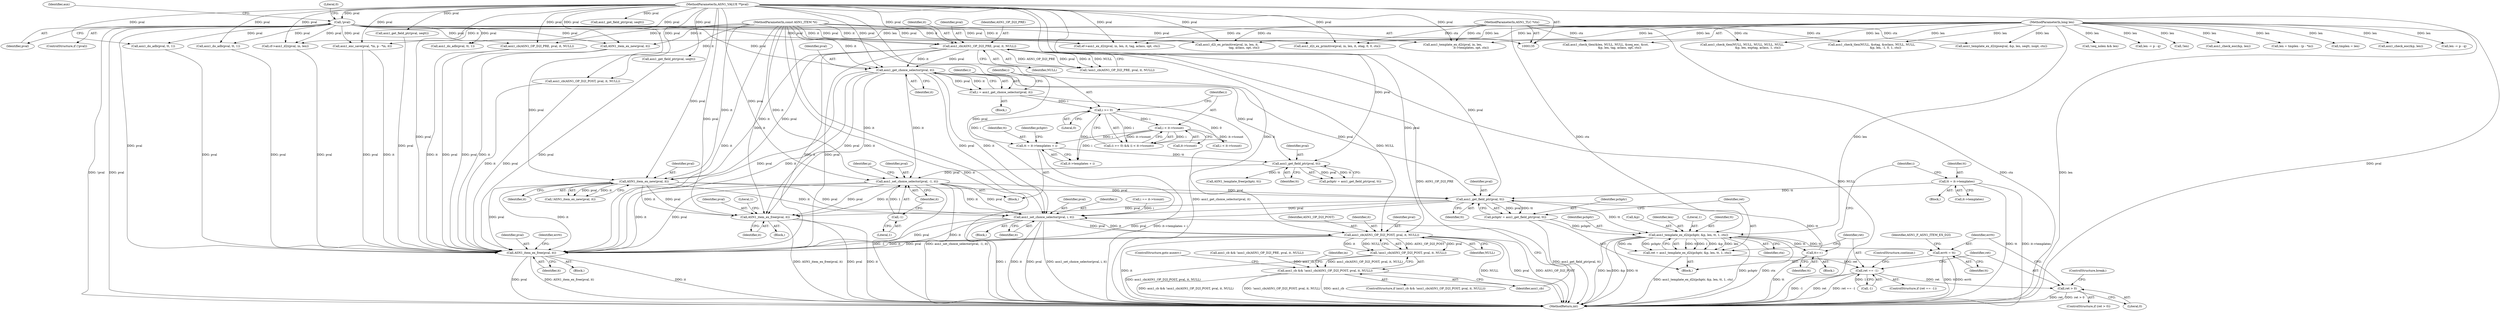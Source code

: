 digraph "0_openssl_cc598f321fbac9c04da5766243ed55d55948637d@pointer" {
"1000542" [label="(Call,asn1_get_field_ptr(pval, tt))"];
"1000499" [label="(Call,asn1_set_choice_selector(pval, -1, it))"];
"1000493" [label="(Call,asn1_get_field_ptr(pval, tt))"];
"1000470" [label="(Call,asn1_get_choice_selector(pval, it))"];
"1000187" [label="(Call,!pval)"];
"1000136" [label="(MethodParameterIn,ASN1_VALUE **pval)"];
"1000458" [label="(Call,asn1_cb(ASN1_OP_D2I_PRE, pval, it, NULL))"];
"1000139" [label="(MethodParameterIn,const ASN1_ITEM *it)"];
"1000484" [label="(Call,tt = it->templates + i)"];
"1000475" [label="(Call,i >= 0)"];
"1000468" [label="(Call,i = asn1_get_choice_selector(pval, it))"];
"1000478" [label="(Call,i < it->tcount)"];
"1000501" [label="(Call,-1)"];
"1000507" [label="(Call,ASN1_item_ex_new(pval, it))"];
"1000524" [label="(Call,tt = it->templates)"];
"1000537" [label="(Call,tt++)"];
"1000547" [label="(Call,asn1_template_ex_d2i(pchptr, &p, len, tt, 1, ctx))"];
"1000540" [label="(Call,pchptr = asn1_get_field_ptr(pval, tt))"];
"1000542" [label="(Call,asn1_get_field_ptr(pval, tt))"];
"1000138" [label="(MethodParameterIn,long len)"];
"1000143" [label="(MethodParameterIn,ASN1_TLC *ctx)"];
"1000583" [label="(Call,ASN1_item_ex_free(pval, it))"];
"1000593" [label="(Call,asn1_set_choice_selector(pval, i, it))"];
"1000601" [label="(Call,asn1_cb(ASN1_OP_D2I_POST, pval, it, NULL))"];
"1000600" [label="(Call,!asn1_cb(ASN1_OP_D2I_POST, pval, it, NULL))"];
"1000598" [label="(Call,asn1_cb && !asn1_cb(ASN1_OP_D2I_POST, pval, it, NULL))"];
"1001006" [label="(Call,ASN1_item_ex_free(pval, it))"];
"1000545" [label="(Call,ret = asn1_template_ex_d2i(pchptr, &p, len, tt, 1, ctx))"];
"1000556" [label="(Call,ret == -1)"];
"1000562" [label="(Call,ret > 0)"];
"1000566" [label="(Call,errtt = tt)"];
"1000500" [label="(Identifier,pval)"];
"1000484" [label="(Call,tt = it->templates + i)"];
"1000566" [label="(Call,errtt = tt)"];
"1000363" [label="(Call,asn1_check_tlen(NULL, NULL, NULL, NULL, NULL,\n                                  &p, len, exptag, aclass, 1, ctx))"];
"1000468" [label="(Call,i = asn1_get_choice_selector(pval, it))"];
"1000570" [label="(Identifier,ASN1_F_ASN1_ITEM_EX_D2I)"];
"1000549" [label="(Call,&p)"];
"1000462" [label="(Identifier,NULL)"];
"1000251" [label="(Call,asn1_check_tlen(NULL, &otag, &oclass, NULL, NULL,\n                              &p, len, -1, 0, 1, ctx))"];
"1000909" [label="(Call,!seq_nolen && len)"];
"1000472" [label="(Identifier,it)"];
"1000478" [label="(Call,i < it->tcount)"];
"1000541" [label="(Identifier,pchptr)"];
"1000471" [label="(Identifier,pval)"];
"1000458" [label="(Call,asn1_cb(ASN1_OP_D2I_PRE, pval, it, NULL))"];
"1000546" [label="(Identifier,ret)"];
"1000486" [label="(Call,it->templates + i)"];
"1000193" [label="(Identifier,aux)"];
"1000794" [label="(Call,asn1_do_adb(pval, tt, 1))"];
"1000567" [label="(Identifier,errtt)"];
"1000605" [label="(Identifier,NULL)"];
"1000560" [label="(ControlStructure,continue;)"];
"1000544" [label="(Identifier,tt)"];
"1000719" [label="(Call,asn1_cb(ASN1_OP_D2I_PRE, pval, it, NULL))"];
"1000828" [label="(Call,len -= p - q)"];
"1000551" [label="(Identifier,len)"];
"1000543" [label="(Identifier,pval)"];
"1000808" [label="(Call,!len)"];
"1000455" [label="(Call,asn1_cb && !asn1_cb(ASN1_OP_D2I_PRE, pval, it, NULL))"];
"1000804" [label="(Call,asn1_get_field_ptr(pval, seqtt))"];
"1000477" [label="(Literal,0)"];
"1000502" [label="(Literal,1)"];
"1000951" [label="(Call,asn1_get_field_ptr(pval, seqtt))"];
"1000602" [label="(Identifier,ASN1_OP_D2I_POST)"];
"1000555" [label="(ControlStructure,if (ret == -1))"];
"1000863" [label="(Call,asn1_template_ex_d2i(pseqval, &p, len, seqtt, isopt, ctx))"];
"1000516" [label="(Identifier,p)"];
"1001007" [label="(Identifier,pval)"];
"1000491" [label="(Call,pchptr = asn1_get_field_ptr(pval, tt))"];
"1000520" [label="(Block,)"];
"1000538" [label="(Identifier,tt)"];
"1000558" [label="(Call,-1)"];
"1000469" [label="(Identifier,i)"];
"1000475" [label="(Call,i >= 0)"];
"1000899" [label="(Call,asn1_check_eoc(&p, len))"];
"1001008" [label="(Identifier,it)"];
"1000557" [label="(Identifier,ret)"];
"1000982" [label="(Call,asn1_cb(ASN1_OP_D2I_POST, pval, it, NULL))"];
"1000470" [label="(Call,asn1_get_choice_selector(pval, it))"];
"1000542" [label="(Call,asn1_get_field_ptr(pval, tt))"];
"1001006" [label="(Call,ASN1_item_ex_free(pval, it))"];
"1000324" [label="(Call,ef->asn1_ex_d2i(pval, in, len, it, tag, aclass, opt, ctx))"];
"1000582" [label="(Block,)"];
"1000678" [label="(Call,len = tmplen - (p - *in))"];
"1000204" [label="(Block,)"];
"1000757" [label="(Call,asn1_do_adb(pval, tt, 1))"];
"1000593" [label="(Call,asn1_set_choice_selector(pval, i, it))"];
"1000234" [label="(Call,asn1_d2i_ex_primitive(pval, in, len, it,\n                                     tag, aclass, opt, ctx))"];
"1000474" [label="(Call,(i >= 0) && (i < it->tcount))"];
"1000188" [label="(Identifier,pval)"];
"1000460" [label="(Identifier,pval)"];
"1000507" [label="(Call,ASN1_item_ex_new(pval, it))"];
"1000501" [label="(Call,-1)"];
"1000499" [label="(Call,asn1_set_choice_selector(pval, -1, it))"];
"1000432" [label="(Call,cf->asn1_d2i(pval, in, len))"];
"1000459" [label="(Identifier,ASN1_OP_D2I_PRE)"];
"1000143" [label="(MethodParameterIn,ASN1_TLC *ctx)"];
"1000600" [label="(Call,!asn1_cb(ASN1_OP_D2I_POST, pval, it, NULL))"];
"1000503" [label="(Identifier,it)"];
"1000584" [label="(Identifier,pval)"];
"1000483" [label="(Block,)"];
"1000563" [label="(Identifier,ret)"];
"1000457" [label="(Call,!asn1_cb(ASN1_OP_D2I_PRE, pval, it, NULL))"];
"1000138" [label="(MethodParameterIn,long len)"];
"1000565" [label="(ControlStructure,break;)"];
"1000554" [label="(Identifier,ctx)"];
"1000583" [label="(Call,ASN1_item_ex_free(pval, it))"];
"1000553" [label="(Literal,1)"];
"1000537" [label="(Call,tt++)"];
"1000588" [label="(Literal,1)"];
"1000545" [label="(Call,ret = asn1_template_ex_d2i(pchptr, &p, len, tt, 1, ctx))"];
"1000539" [label="(Block,)"];
"1000619" [label="(Call,tmplen = len)"];
"1000552" [label="(Identifier,tt)"];
"1000598" [label="(Call,asn1_cb && !asn1_cb(ASN1_OP_D2I_POST, pval, it, NULL))"];
"1000308" [label="(Call,asn1_d2i_ex_primitive(pval, in, len, it, otag, 0, 0, ctx))"];
"1000493" [label="(Call,asn1_get_field_ptr(pval, tt))"];
"1000496" [label="(Call,ASN1_template_free(pchptr, tt))"];
"1000495" [label="(Identifier,tt)"];
"1000494" [label="(Identifier,pval)"];
"1000601" [label="(Call,asn1_cb(ASN1_OP_D2I_POST, pval, it, NULL))"];
"1000530" [label="(Identifier,i)"];
"1000492" [label="(Identifier,pchptr)"];
"1000187" [label="(Call,!pval)"];
"1000564" [label="(Literal,0)"];
"1000547" [label="(Call,asn1_template_ex_d2i(pchptr, &p, len, tt, 1, ctx))"];
"1000479" [label="(Identifier,i)"];
"1000933" [label="(Call,asn1_do_adb(pval, tt, 1))"];
"1000968" [label="(Call,asn1_enc_save(pval, *in, p - *in, it))"];
"1000604" [label="(Identifier,it)"];
"1001010" [label="(Identifier,errtt)"];
"1000509" [label="(Identifier,it)"];
"1000585" [label="(Identifier,it)"];
"1000562" [label="(Call,ret > 0)"];
"1000568" [label="(Identifier,tt)"];
"1000548" [label="(Identifier,pchptr)"];
"1000506" [label="(Call,!ASN1_item_ex_new(pval, it))"];
"1000476" [label="(Identifier,i)"];
"1000815" [label="(Call,asn1_check_eoc(&p, len))"];
"1000603" [label="(Identifier,pval)"];
"1000594" [label="(Identifier,pval)"];
"1000529" [label="(Call,i < it->tcount)"];
"1000190" [label="(Literal,0)"];
"1000556" [label="(Call,ret == -1)"];
"1000595" [label="(Identifier,i)"];
"1000480" [label="(Call,it->tcount)"];
"1000144" [label="(Block,)"];
"1000609" [label="(Identifier,in)"];
"1000526" [label="(Call,it->templates)"];
"1000534" [label="(Block,)"];
"1000186" [label="(ControlStructure,if (!pval))"];
"1000136" [label="(MethodParameterIn,ASN1_VALUE **pval)"];
"1000508" [label="(Identifier,pval)"];
"1000467" [label="(Block,)"];
"1000636" [label="(Call,asn1_check_tlen(&len, NULL, NULL, &seq_eoc, &cst,\n                              &p, len, tag, aclass, opt, ctx))"];
"1000596" [label="(Identifier,it)"];
"1000525" [label="(Identifier,tt)"];
"1000606" [label="(ControlStructure,goto auxerr;)"];
"1000597" [label="(ControlStructure,if (asn1_cb && !asn1_cb(ASN1_OP_D2I_POST, pval, it, NULL)))"];
"1001021" [label="(MethodReturn,int)"];
"1000485" [label="(Identifier,tt)"];
"1000574" [label="(Call,i == it->tcount)"];
"1000763" [label="(Call,asn1_get_field_ptr(pval, seqtt))"];
"1000540" [label="(Call,pchptr = asn1_get_field_ptr(pval, tt))"];
"1000561" [label="(ControlStructure,if (ret > 0))"];
"1000139" [label="(MethodParameterIn,const ASN1_ITEM *it)"];
"1000524" [label="(Call,tt = it->templates)"];
"1000461" [label="(Identifier,it)"];
"1000224" [label="(Call,asn1_template_ex_d2i(pval, in, len,\n                                        it->templates, opt, ctx))"];
"1000890" [label="(Call,len -= p - q)"];
"1000599" [label="(Identifier,asn1_cb)"];
"1000707" [label="(Call,ASN1_item_ex_new(pval, it))"];
"1000542" -> "1000540"  [label="AST: "];
"1000542" -> "1000544"  [label="CFG: "];
"1000543" -> "1000542"  [label="AST: "];
"1000544" -> "1000542"  [label="AST: "];
"1000540" -> "1000542"  [label="CFG: "];
"1000542" -> "1000540"  [label="DDG: pval"];
"1000542" -> "1000540"  [label="DDG: tt"];
"1000499" -> "1000542"  [label="DDG: pval"];
"1000470" -> "1000542"  [label="DDG: pval"];
"1000507" -> "1000542"  [label="DDG: pval"];
"1000136" -> "1000542"  [label="DDG: pval"];
"1000524" -> "1000542"  [label="DDG: tt"];
"1000537" -> "1000542"  [label="DDG: tt"];
"1000542" -> "1000547"  [label="DDG: tt"];
"1000542" -> "1000583"  [label="DDG: pval"];
"1000542" -> "1000593"  [label="DDG: pval"];
"1000542" -> "1001006"  [label="DDG: pval"];
"1000499" -> "1000483"  [label="AST: "];
"1000499" -> "1000503"  [label="CFG: "];
"1000500" -> "1000499"  [label="AST: "];
"1000501" -> "1000499"  [label="AST: "];
"1000503" -> "1000499"  [label="AST: "];
"1000516" -> "1000499"  [label="CFG: "];
"1000499" -> "1001021"  [label="DDG: asn1_set_choice_selector(pval, -1, it)"];
"1000499" -> "1001021"  [label="DDG: -1"];
"1000493" -> "1000499"  [label="DDG: pval"];
"1000136" -> "1000499"  [label="DDG: pval"];
"1000501" -> "1000499"  [label="DDG: 1"];
"1000470" -> "1000499"  [label="DDG: it"];
"1000139" -> "1000499"  [label="DDG: it"];
"1000499" -> "1000583"  [label="DDG: pval"];
"1000499" -> "1000583"  [label="DDG: it"];
"1000499" -> "1000593"  [label="DDG: pval"];
"1000499" -> "1000593"  [label="DDG: it"];
"1000499" -> "1001006"  [label="DDG: pval"];
"1000499" -> "1001006"  [label="DDG: it"];
"1000493" -> "1000491"  [label="AST: "];
"1000493" -> "1000495"  [label="CFG: "];
"1000494" -> "1000493"  [label="AST: "];
"1000495" -> "1000493"  [label="AST: "];
"1000491" -> "1000493"  [label="CFG: "];
"1000493" -> "1000491"  [label="DDG: pval"];
"1000493" -> "1000491"  [label="DDG: tt"];
"1000470" -> "1000493"  [label="DDG: pval"];
"1000136" -> "1000493"  [label="DDG: pval"];
"1000484" -> "1000493"  [label="DDG: tt"];
"1000493" -> "1000496"  [label="DDG: tt"];
"1000470" -> "1000468"  [label="AST: "];
"1000470" -> "1000472"  [label="CFG: "];
"1000471" -> "1000470"  [label="AST: "];
"1000472" -> "1000470"  [label="AST: "];
"1000468" -> "1000470"  [label="CFG: "];
"1000470" -> "1000468"  [label="DDG: pval"];
"1000470" -> "1000468"  [label="DDG: it"];
"1000187" -> "1000470"  [label="DDG: pval"];
"1000458" -> "1000470"  [label="DDG: pval"];
"1000458" -> "1000470"  [label="DDG: it"];
"1000136" -> "1000470"  [label="DDG: pval"];
"1000139" -> "1000470"  [label="DDG: it"];
"1000470" -> "1000583"  [label="DDG: pval"];
"1000470" -> "1000583"  [label="DDG: it"];
"1000470" -> "1000593"  [label="DDG: pval"];
"1000470" -> "1000593"  [label="DDG: it"];
"1000470" -> "1001006"  [label="DDG: pval"];
"1000470" -> "1001006"  [label="DDG: it"];
"1000187" -> "1000186"  [label="AST: "];
"1000187" -> "1000188"  [label="CFG: "];
"1000188" -> "1000187"  [label="AST: "];
"1000190" -> "1000187"  [label="CFG: "];
"1000193" -> "1000187"  [label="CFG: "];
"1000187" -> "1001021"  [label="DDG: pval"];
"1000187" -> "1001021"  [label="DDG: !pval"];
"1000136" -> "1000187"  [label="DDG: pval"];
"1000187" -> "1000224"  [label="DDG: pval"];
"1000187" -> "1000234"  [label="DDG: pval"];
"1000187" -> "1000308"  [label="DDG: pval"];
"1000187" -> "1000324"  [label="DDG: pval"];
"1000187" -> "1000432"  [label="DDG: pval"];
"1000187" -> "1000458"  [label="DDG: pval"];
"1000187" -> "1000507"  [label="DDG: pval"];
"1000187" -> "1000707"  [label="DDG: pval"];
"1000187" -> "1000719"  [label="DDG: pval"];
"1000187" -> "1000757"  [label="DDG: pval"];
"1000187" -> "1000794"  [label="DDG: pval"];
"1000187" -> "1000933"  [label="DDG: pval"];
"1000187" -> "1000968"  [label="DDG: pval"];
"1000187" -> "1001006"  [label="DDG: pval"];
"1000136" -> "1000135"  [label="AST: "];
"1000136" -> "1001021"  [label="DDG: pval"];
"1000136" -> "1000224"  [label="DDG: pval"];
"1000136" -> "1000234"  [label="DDG: pval"];
"1000136" -> "1000308"  [label="DDG: pval"];
"1000136" -> "1000324"  [label="DDG: pval"];
"1000136" -> "1000432"  [label="DDG: pval"];
"1000136" -> "1000458"  [label="DDG: pval"];
"1000136" -> "1000507"  [label="DDG: pval"];
"1000136" -> "1000583"  [label="DDG: pval"];
"1000136" -> "1000593"  [label="DDG: pval"];
"1000136" -> "1000601"  [label="DDG: pval"];
"1000136" -> "1000707"  [label="DDG: pval"];
"1000136" -> "1000719"  [label="DDG: pval"];
"1000136" -> "1000757"  [label="DDG: pval"];
"1000136" -> "1000763"  [label="DDG: pval"];
"1000136" -> "1000794"  [label="DDG: pval"];
"1000136" -> "1000804"  [label="DDG: pval"];
"1000136" -> "1000933"  [label="DDG: pval"];
"1000136" -> "1000951"  [label="DDG: pval"];
"1000136" -> "1000968"  [label="DDG: pval"];
"1000136" -> "1000982"  [label="DDG: pval"];
"1000136" -> "1001006"  [label="DDG: pval"];
"1000458" -> "1000457"  [label="AST: "];
"1000458" -> "1000462"  [label="CFG: "];
"1000459" -> "1000458"  [label="AST: "];
"1000460" -> "1000458"  [label="AST: "];
"1000461" -> "1000458"  [label="AST: "];
"1000462" -> "1000458"  [label="AST: "];
"1000457" -> "1000458"  [label="CFG: "];
"1000458" -> "1001021"  [label="DDG: ASN1_OP_D2I_PRE"];
"1000458" -> "1001021"  [label="DDG: NULL"];
"1000458" -> "1000457"  [label="DDG: ASN1_OP_D2I_PRE"];
"1000458" -> "1000457"  [label="DDG: pval"];
"1000458" -> "1000457"  [label="DDG: it"];
"1000458" -> "1000457"  [label="DDG: NULL"];
"1000139" -> "1000458"  [label="DDG: it"];
"1000458" -> "1000507"  [label="DDG: pval"];
"1000458" -> "1000507"  [label="DDG: it"];
"1000458" -> "1000601"  [label="DDG: NULL"];
"1000458" -> "1001006"  [label="DDG: pval"];
"1000458" -> "1001006"  [label="DDG: it"];
"1000139" -> "1000135"  [label="AST: "];
"1000139" -> "1001021"  [label="DDG: it"];
"1000139" -> "1000234"  [label="DDG: it"];
"1000139" -> "1000308"  [label="DDG: it"];
"1000139" -> "1000324"  [label="DDG: it"];
"1000139" -> "1000507"  [label="DDG: it"];
"1000139" -> "1000583"  [label="DDG: it"];
"1000139" -> "1000593"  [label="DDG: it"];
"1000139" -> "1000601"  [label="DDG: it"];
"1000139" -> "1000707"  [label="DDG: it"];
"1000139" -> "1000719"  [label="DDG: it"];
"1000139" -> "1000968"  [label="DDG: it"];
"1000139" -> "1000982"  [label="DDG: it"];
"1000139" -> "1001006"  [label="DDG: it"];
"1000484" -> "1000483"  [label="AST: "];
"1000484" -> "1000486"  [label="CFG: "];
"1000485" -> "1000484"  [label="AST: "];
"1000486" -> "1000484"  [label="AST: "];
"1000492" -> "1000484"  [label="CFG: "];
"1000484" -> "1001021"  [label="DDG: it->templates + i"];
"1000475" -> "1000484"  [label="DDG: i"];
"1000478" -> "1000484"  [label="DDG: i"];
"1000475" -> "1000474"  [label="AST: "];
"1000475" -> "1000477"  [label="CFG: "];
"1000476" -> "1000475"  [label="AST: "];
"1000477" -> "1000475"  [label="AST: "];
"1000479" -> "1000475"  [label="CFG: "];
"1000474" -> "1000475"  [label="CFG: "];
"1000475" -> "1000474"  [label="DDG: i"];
"1000475" -> "1000474"  [label="DDG: 0"];
"1000468" -> "1000475"  [label="DDG: i"];
"1000475" -> "1000478"  [label="DDG: i"];
"1000475" -> "1000486"  [label="DDG: i"];
"1000468" -> "1000467"  [label="AST: "];
"1000469" -> "1000468"  [label="AST: "];
"1000476" -> "1000468"  [label="CFG: "];
"1000468" -> "1001021"  [label="DDG: asn1_get_choice_selector(pval, it)"];
"1000478" -> "1000474"  [label="AST: "];
"1000478" -> "1000480"  [label="CFG: "];
"1000479" -> "1000478"  [label="AST: "];
"1000480" -> "1000478"  [label="AST: "];
"1000474" -> "1000478"  [label="CFG: "];
"1000478" -> "1000474"  [label="DDG: i"];
"1000478" -> "1000474"  [label="DDG: it->tcount"];
"1000478" -> "1000486"  [label="DDG: i"];
"1000478" -> "1000529"  [label="DDG: it->tcount"];
"1000501" -> "1000502"  [label="CFG: "];
"1000502" -> "1000501"  [label="AST: "];
"1000503" -> "1000501"  [label="CFG: "];
"1000507" -> "1000506"  [label="AST: "];
"1000507" -> "1000509"  [label="CFG: "];
"1000508" -> "1000507"  [label="AST: "];
"1000509" -> "1000507"  [label="AST: "];
"1000506" -> "1000507"  [label="CFG: "];
"1000507" -> "1000506"  [label="DDG: pval"];
"1000507" -> "1000506"  [label="DDG: it"];
"1000507" -> "1000583"  [label="DDG: pval"];
"1000507" -> "1000583"  [label="DDG: it"];
"1000507" -> "1000593"  [label="DDG: pval"];
"1000507" -> "1000593"  [label="DDG: it"];
"1000507" -> "1001006"  [label="DDG: pval"];
"1000507" -> "1001006"  [label="DDG: it"];
"1000524" -> "1000520"  [label="AST: "];
"1000524" -> "1000526"  [label="CFG: "];
"1000525" -> "1000524"  [label="AST: "];
"1000526" -> "1000524"  [label="AST: "];
"1000530" -> "1000524"  [label="CFG: "];
"1000524" -> "1001021"  [label="DDG: tt"];
"1000524" -> "1001021"  [label="DDG: it->templates"];
"1000537" -> "1000534"  [label="AST: "];
"1000537" -> "1000538"  [label="CFG: "];
"1000538" -> "1000537"  [label="AST: "];
"1000530" -> "1000537"  [label="CFG: "];
"1000537" -> "1001021"  [label="DDG: tt"];
"1000547" -> "1000537"  [label="DDG: tt"];
"1000547" -> "1000545"  [label="AST: "];
"1000547" -> "1000554"  [label="CFG: "];
"1000548" -> "1000547"  [label="AST: "];
"1000549" -> "1000547"  [label="AST: "];
"1000551" -> "1000547"  [label="AST: "];
"1000552" -> "1000547"  [label="AST: "];
"1000553" -> "1000547"  [label="AST: "];
"1000554" -> "1000547"  [label="AST: "];
"1000545" -> "1000547"  [label="CFG: "];
"1000547" -> "1001021"  [label="DDG: pchptr"];
"1000547" -> "1001021"  [label="DDG: ctx"];
"1000547" -> "1001021"  [label="DDG: len"];
"1000547" -> "1001021"  [label="DDG: &p"];
"1000547" -> "1001021"  [label="DDG: tt"];
"1000547" -> "1000545"  [label="DDG: tt"];
"1000547" -> "1000545"  [label="DDG: 1"];
"1000547" -> "1000545"  [label="DDG: &p"];
"1000547" -> "1000545"  [label="DDG: len"];
"1000547" -> "1000545"  [label="DDG: ctx"];
"1000547" -> "1000545"  [label="DDG: pchptr"];
"1000540" -> "1000547"  [label="DDG: pchptr"];
"1000138" -> "1000547"  [label="DDG: len"];
"1000143" -> "1000547"  [label="DDG: ctx"];
"1000547" -> "1000566"  [label="DDG: tt"];
"1000540" -> "1000539"  [label="AST: "];
"1000541" -> "1000540"  [label="AST: "];
"1000546" -> "1000540"  [label="CFG: "];
"1000540" -> "1001021"  [label="DDG: asn1_get_field_ptr(pval, tt)"];
"1000138" -> "1000135"  [label="AST: "];
"1000138" -> "1001021"  [label="DDG: len"];
"1000138" -> "1000224"  [label="DDG: len"];
"1000138" -> "1000234"  [label="DDG: len"];
"1000138" -> "1000251"  [label="DDG: len"];
"1000138" -> "1000308"  [label="DDG: len"];
"1000138" -> "1000324"  [label="DDG: len"];
"1000138" -> "1000363"  [label="DDG: len"];
"1000138" -> "1000432"  [label="DDG: len"];
"1000138" -> "1000619"  [label="DDG: len"];
"1000138" -> "1000636"  [label="DDG: len"];
"1000138" -> "1000678"  [label="DDG: len"];
"1000138" -> "1000808"  [label="DDG: len"];
"1000138" -> "1000815"  [label="DDG: len"];
"1000138" -> "1000828"  [label="DDG: len"];
"1000138" -> "1000863"  [label="DDG: len"];
"1000138" -> "1000890"  [label="DDG: len"];
"1000138" -> "1000899"  [label="DDG: len"];
"1000138" -> "1000909"  [label="DDG: len"];
"1000143" -> "1000135"  [label="AST: "];
"1000143" -> "1001021"  [label="DDG: ctx"];
"1000143" -> "1000224"  [label="DDG: ctx"];
"1000143" -> "1000234"  [label="DDG: ctx"];
"1000143" -> "1000251"  [label="DDG: ctx"];
"1000143" -> "1000308"  [label="DDG: ctx"];
"1000143" -> "1000324"  [label="DDG: ctx"];
"1000143" -> "1000363"  [label="DDG: ctx"];
"1000143" -> "1000636"  [label="DDG: ctx"];
"1000143" -> "1000863"  [label="DDG: ctx"];
"1000583" -> "1000582"  [label="AST: "];
"1000583" -> "1000585"  [label="CFG: "];
"1000584" -> "1000583"  [label="AST: "];
"1000585" -> "1000583"  [label="AST: "];
"1000588" -> "1000583"  [label="CFG: "];
"1000583" -> "1001021"  [label="DDG: ASN1_item_ex_free(pval, it)"];
"1000583" -> "1001021"  [label="DDG: pval"];
"1000583" -> "1001021"  [label="DDG: it"];
"1000593" -> "1000204"  [label="AST: "];
"1000593" -> "1000596"  [label="CFG: "];
"1000594" -> "1000593"  [label="AST: "];
"1000595" -> "1000593"  [label="AST: "];
"1000596" -> "1000593"  [label="AST: "];
"1000599" -> "1000593"  [label="CFG: "];
"1000593" -> "1001021"  [label="DDG: i"];
"1000593" -> "1001021"  [label="DDG: it"];
"1000593" -> "1001021"  [label="DDG: pval"];
"1000593" -> "1001021"  [label="DDG: asn1_set_choice_selector(pval, i, it)"];
"1000574" -> "1000593"  [label="DDG: i"];
"1000593" -> "1000601"  [label="DDG: pval"];
"1000593" -> "1000601"  [label="DDG: it"];
"1000593" -> "1001006"  [label="DDG: pval"];
"1000593" -> "1001006"  [label="DDG: it"];
"1000601" -> "1000600"  [label="AST: "];
"1000601" -> "1000605"  [label="CFG: "];
"1000602" -> "1000601"  [label="AST: "];
"1000603" -> "1000601"  [label="AST: "];
"1000604" -> "1000601"  [label="AST: "];
"1000605" -> "1000601"  [label="AST: "];
"1000600" -> "1000601"  [label="CFG: "];
"1000601" -> "1001021"  [label="DDG: ASN1_OP_D2I_POST"];
"1000601" -> "1001021"  [label="DDG: it"];
"1000601" -> "1001021"  [label="DDG: NULL"];
"1000601" -> "1001021"  [label="DDG: pval"];
"1000601" -> "1000600"  [label="DDG: ASN1_OP_D2I_POST"];
"1000601" -> "1000600"  [label="DDG: pval"];
"1000601" -> "1000600"  [label="DDG: it"];
"1000601" -> "1000600"  [label="DDG: NULL"];
"1000601" -> "1001006"  [label="DDG: pval"];
"1000601" -> "1001006"  [label="DDG: it"];
"1000600" -> "1000598"  [label="AST: "];
"1000598" -> "1000600"  [label="CFG: "];
"1000600" -> "1001021"  [label="DDG: asn1_cb(ASN1_OP_D2I_POST, pval, it, NULL)"];
"1000600" -> "1000598"  [label="DDG: asn1_cb(ASN1_OP_D2I_POST, pval, it, NULL)"];
"1000598" -> "1000597"  [label="AST: "];
"1000598" -> "1000599"  [label="CFG: "];
"1000599" -> "1000598"  [label="AST: "];
"1000606" -> "1000598"  [label="CFG: "];
"1000609" -> "1000598"  [label="CFG: "];
"1000598" -> "1001021"  [label="DDG: asn1_cb"];
"1000598" -> "1001021"  [label="DDG: asn1_cb && !asn1_cb(ASN1_OP_D2I_POST, pval, it, NULL)"];
"1000598" -> "1001021"  [label="DDG: !asn1_cb(ASN1_OP_D2I_POST, pval, it, NULL)"];
"1000455" -> "1000598"  [label="DDG: asn1_cb"];
"1001006" -> "1000144"  [label="AST: "];
"1001006" -> "1001008"  [label="CFG: "];
"1001007" -> "1001006"  [label="AST: "];
"1001008" -> "1001006"  [label="AST: "];
"1001010" -> "1001006"  [label="CFG: "];
"1001006" -> "1001021"  [label="DDG: it"];
"1001006" -> "1001021"  [label="DDG: pval"];
"1001006" -> "1001021"  [label="DDG: ASN1_item_ex_free(pval, it)"];
"1000707" -> "1001006"  [label="DDG: pval"];
"1000707" -> "1001006"  [label="DDG: it"];
"1000794" -> "1001006"  [label="DDG: pval"];
"1000719" -> "1001006"  [label="DDG: pval"];
"1000719" -> "1001006"  [label="DDG: it"];
"1000432" -> "1001006"  [label="DDG: pval"];
"1000804" -> "1001006"  [label="DDG: pval"];
"1000982" -> "1001006"  [label="DDG: pval"];
"1000982" -> "1001006"  [label="DDG: it"];
"1000933" -> "1001006"  [label="DDG: pval"];
"1000968" -> "1001006"  [label="DDG: pval"];
"1000968" -> "1001006"  [label="DDG: it"];
"1000763" -> "1001006"  [label="DDG: pval"];
"1000545" -> "1000539"  [label="AST: "];
"1000546" -> "1000545"  [label="AST: "];
"1000557" -> "1000545"  [label="CFG: "];
"1000545" -> "1001021"  [label="DDG: asn1_template_ex_d2i(pchptr, &p, len, tt, 1, ctx)"];
"1000545" -> "1000556"  [label="DDG: ret"];
"1000556" -> "1000555"  [label="AST: "];
"1000556" -> "1000558"  [label="CFG: "];
"1000557" -> "1000556"  [label="AST: "];
"1000558" -> "1000556"  [label="AST: "];
"1000560" -> "1000556"  [label="CFG: "];
"1000563" -> "1000556"  [label="CFG: "];
"1000556" -> "1001021"  [label="DDG: ret"];
"1000556" -> "1001021"  [label="DDG: ret == -1"];
"1000556" -> "1001021"  [label="DDG: -1"];
"1000558" -> "1000556"  [label="DDG: 1"];
"1000556" -> "1000562"  [label="DDG: ret"];
"1000562" -> "1000561"  [label="AST: "];
"1000562" -> "1000564"  [label="CFG: "];
"1000563" -> "1000562"  [label="AST: "];
"1000564" -> "1000562"  [label="AST: "];
"1000565" -> "1000562"  [label="CFG: "];
"1000567" -> "1000562"  [label="CFG: "];
"1000562" -> "1001021"  [label="DDG: ret"];
"1000562" -> "1001021"  [label="DDG: ret > 0"];
"1000566" -> "1000539"  [label="AST: "];
"1000566" -> "1000568"  [label="CFG: "];
"1000567" -> "1000566"  [label="AST: "];
"1000568" -> "1000566"  [label="AST: "];
"1000570" -> "1000566"  [label="CFG: "];
"1000566" -> "1001021"  [label="DDG: tt"];
"1000566" -> "1001021"  [label="DDG: errtt"];
}
